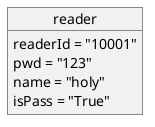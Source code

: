 @startuml
object reader{
        readerId = "10001"
        pwd = "123"
        name = "holy"
        isPass = "True"
}
@enduml
